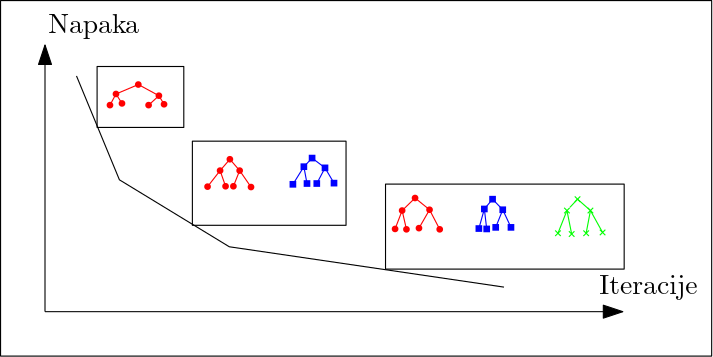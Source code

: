<?xml version="1.0"?>
<!DOCTYPE ipe SYSTEM "ipe.dtd">
<ipe version="70218" creator="Ipe 7.2.26">
<info created="D:20240112094314" modified="D:20240112102723"/>
<ipestyle name="basic">
<symbol name="arrow/arc(spx)">
<path stroke="sym-stroke" fill="sym-stroke" pen="sym-pen">
0 0 m
-1 0.333 l
-1 -0.333 l
h
</path>
</symbol>
<symbol name="arrow/farc(spx)">
<path stroke="sym-stroke" fill="white" pen="sym-pen">
0 0 m
-1 0.333 l
-1 -0.333 l
h
</path>
</symbol>
<symbol name="arrow/ptarc(spx)">
<path stroke="sym-stroke" fill="sym-stroke" pen="sym-pen">
0 0 m
-1 0.333 l
-0.8 0 l
-1 -0.333 l
h
</path>
</symbol>
<symbol name="arrow/fptarc(spx)">
<path stroke="sym-stroke" fill="white" pen="sym-pen">
0 0 m
-1 0.333 l
-0.8 0 l
-1 -0.333 l
h
</path>
</symbol>
<symbol name="mark/disk(sx)" transformations="translations">
<path fill="sym-stroke">
0.6 0 0 0.6 0 0 e
</path>
</symbol>
<symbol name="mark/circle(sx)" transformations="translations">
<path fill="sym-stroke">
0.6 0 0 0.6 0 0 e
0.4 0 0 0.4 0 0 e
</path>
</symbol>
<symbol name="mark/fdisk(sfx)" transformations="translations">
<group>
<path fill="sym-fill">
0.5 0 0 0.5 0 0 e
</path>
<path fill="sym-stroke" fillrule="eofill">
0.6 0 0 0.6 0 0 e
0.4 0 0 0.4 0 0 e
</path>
</group>
</symbol>
<symbol name="mark/box(sx)" transformations="translations">
<path fill="sym-stroke" fillrule="eofill">
-0.6 -0.6 m
0.6 -0.6 l
0.6 0.6 l
-0.6 0.6 l
h
-0.4 -0.4 m
0.4 -0.4 l
0.4 0.4 l
-0.4 0.4 l
h
</path>
</symbol>
<symbol name="mark/square(sx)" transformations="translations">
<path fill="sym-stroke">
-0.6 -0.6 m
0.6 -0.6 l
0.6 0.6 l
-0.6 0.6 l
h
</path>
</symbol>
<symbol name="mark/fsquare(sfx)" transformations="translations">
<group>
<path fill="sym-fill">
-0.5 -0.5 m
0.5 -0.5 l
0.5 0.5 l
-0.5 0.5 l
h
</path>
<path fill="sym-stroke" fillrule="eofill">
-0.6 -0.6 m
0.6 -0.6 l
0.6 0.6 l
-0.6 0.6 l
h
-0.4 -0.4 m
0.4 -0.4 l
0.4 0.4 l
-0.4 0.4 l
h
</path>
</group>
</symbol>
<symbol name="mark/cross(sx)" transformations="translations">
<group>
<path fill="sym-stroke">
-0.43 -0.57 m
0.57 0.43 l
0.43 0.57 l
-0.57 -0.43 l
h
</path>
<path fill="sym-stroke">
-0.43 0.57 m
0.57 -0.43 l
0.43 -0.57 l
-0.57 0.43 l
h
</path>
</group>
</symbol>
<symbol name="arrow/fnormal(spx)">
<path stroke="sym-stroke" fill="white" pen="sym-pen">
0 0 m
-1 0.333 l
-1 -0.333 l
h
</path>
</symbol>
<symbol name="arrow/pointed(spx)">
<path stroke="sym-stroke" fill="sym-stroke" pen="sym-pen">
0 0 m
-1 0.333 l
-0.8 0 l
-1 -0.333 l
h
</path>
</symbol>
<symbol name="arrow/fpointed(spx)">
<path stroke="sym-stroke" fill="white" pen="sym-pen">
0 0 m
-1 0.333 l
-0.8 0 l
-1 -0.333 l
h
</path>
</symbol>
<symbol name="arrow/linear(spx)">
<path stroke="sym-stroke" pen="sym-pen">
-1 0.333 m
0 0 l
-1 -0.333 l
</path>
</symbol>
<symbol name="arrow/fdouble(spx)">
<path stroke="sym-stroke" fill="white" pen="sym-pen">
0 0 m
-1 0.333 l
-1 -0.333 l
h
-1 0 m
-2 0.333 l
-2 -0.333 l
h
</path>
</symbol>
<symbol name="arrow/double(spx)">
<path stroke="sym-stroke" fill="sym-stroke" pen="sym-pen">
0 0 m
-1 0.333 l
-1 -0.333 l
h
-1 0 m
-2 0.333 l
-2 -0.333 l
h
</path>
</symbol>
<symbol name="arrow/mid-normal(spx)">
<path stroke="sym-stroke" fill="sym-stroke" pen="sym-pen">
0.5 0 m
-0.5 0.333 l
-0.5 -0.333 l
h
</path>
</symbol>
<symbol name="arrow/mid-fnormal(spx)">
<path stroke="sym-stroke" fill="white" pen="sym-pen">
0.5 0 m
-0.5 0.333 l
-0.5 -0.333 l
h
</path>
</symbol>
<symbol name="arrow/mid-pointed(spx)">
<path stroke="sym-stroke" fill="sym-stroke" pen="sym-pen">
0.5 0 m
-0.5 0.333 l
-0.3 0 l
-0.5 -0.333 l
h
</path>
</symbol>
<symbol name="arrow/mid-fpointed(spx)">
<path stroke="sym-stroke" fill="white" pen="sym-pen">
0.5 0 m
-0.5 0.333 l
-0.3 0 l
-0.5 -0.333 l
h
</path>
</symbol>
<symbol name="arrow/mid-double(spx)">
<path stroke="sym-stroke" fill="sym-stroke" pen="sym-pen">
1 0 m
0 0.333 l
0 -0.333 l
h
0 0 m
-1 0.333 l
-1 -0.333 l
h
</path>
</symbol>
<symbol name="arrow/mid-fdouble(spx)">
<path stroke="sym-stroke" fill="white" pen="sym-pen">
1 0 m
0 0.333 l
0 -0.333 l
h
0 0 m
-1 0.333 l
-1 -0.333 l
h
</path>
</symbol>
<anglesize name="22.5 deg" value="22.5"/>
<anglesize name="30 deg" value="30"/>
<anglesize name="45 deg" value="45"/>
<anglesize name="60 deg" value="60"/>
<anglesize name="90 deg" value="90"/>
<arrowsize name="large" value="10"/>
<arrowsize name="small" value="5"/>
<arrowsize name="tiny" value="3"/>
<color name="blue" value="0 0 1"/>
<color name="brown" value="0.647 0.165 0.165"/>
<color name="darkblue" value="0 0 0.545"/>
<color name="darkcyan" value="0 0.545 0.545"/>
<color name="darkgray" value="0.663"/>
<color name="darkgreen" value="0 0.392 0"/>
<color name="darkmagenta" value="0.545 0 0.545"/>
<color name="darkorange" value="1 0.549 0"/>
<color name="darkred" value="0.545 0 0"/>
<color name="gold" value="1 0.843 0"/>
<color name="gray" value="0.745"/>
<color name="green" value="0 1 0"/>
<color name="lightblue" value="0.678 0.847 0.902"/>
<color name="lightcyan" value="0.878 1 1"/>
<color name="lightgray" value="0.827"/>
<color name="lightgreen" value="0.565 0.933 0.565"/>
<color name="lightyellow" value="1 1 0.878"/>
<color name="navy" value="0 0 0.502"/>
<color name="orange" value="1 0.647 0"/>
<color name="pink" value="1 0.753 0.796"/>
<color name="purple" value="0.627 0.125 0.941"/>
<color name="red" value="1 0 0"/>
<color name="seagreen" value="0.18 0.545 0.341"/>
<color name="turquoise" value="0.251 0.878 0.816"/>
<color name="violet" value="0.933 0.51 0.933"/>
<color name="yellow" value="1 1 0"/>
<dashstyle name="dash dot dotted" value="[4 2 1 2 1 2] 0"/>
<dashstyle name="dash dotted" value="[4 2 1 2] 0"/>
<dashstyle name="dashed" value="[4] 0"/>
<dashstyle name="dotted" value="[1 3] 0"/>
<gridsize name="10 pts (~3.5 mm)" value="10"/>
<gridsize name="14 pts (~5 mm)" value="14"/>
<gridsize name="16 pts (~6 mm)" value="16"/>
<gridsize name="20 pts (~7 mm)" value="20"/>
<gridsize name="28 pts (~10 mm)" value="28"/>
<gridsize name="32 pts (~12 mm)" value="32"/>
<gridsize name="4 pts" value="4"/>
<gridsize name="56 pts (~20 mm)" value="56"/>
<gridsize name="8 pts (~3 mm)" value="8"/>
<opacity name="10%" value="0.1"/>
<opacity name="30%" value="0.3"/>
<opacity name="50%" value="0.5"/>
<opacity name="75%" value="0.75"/>
<pen name="fat" value="1.2"/>
<pen name="heavier" value="0.8"/>
<pen name="ultrafat" value="2"/>
<symbolsize name="large" value="5"/>
<symbolsize name="small" value="2"/>
<symbolsize name="tiny" value="1.1"/>
<textsize name="Huge" value="\Huge"/>
<textsize name="LARGE" value="\LARGE"/>
<textsize name="Large" value="\Large"/>
<textsize name="footnote" value="\footnotesize"/>
<textsize name="huge" value="\huge"/>
<textsize name="large" value="\large"/>
<textsize name="script" value="\scriptsize"/>
<textsize name="small" value="\small"/>
<textsize name="tiny" value="\tiny"/>
<textstyle name="center" begin="\begin{center}" end="\end{center}"/>
<textstyle name="item" begin="\begin{itemize}\item{}" end="\end{itemize}"/>
<textstyle name="itemize" begin="\begin{itemize}" end="\end{itemize}"/>
<tiling name="falling" angle="-60" step="4" width="1"/>
<tiling name="rising" angle="30" step="4" width="1"/>
</ipestyle>
<page>
<layer name="alpha"/>
<view layers="alpha" active="alpha"/>
<path layer="alpha" matrix="1 0 0 1 64 -64" stroke="black">
128 768 m
128 640 l
384 640 l
384 768 l
h
</path>
<path stroke="black" arrow="normal/normal">
208 592 m
208 688 l
</path>
<path stroke="black" arrow="normal/normal">
208 592 m
416 592 l
</path>
<text transformations="translations" pos="209.139 692.311" stroke="black" type="label" width="32.655" height="6.926" depth="1.93" valign="baseline">Napaka</text>
<text transformations="translations" pos="407.539 598.365" stroke="black" type="label" width="35.45" height="6.815" depth="1.93" valign="baseline">Iteracije</text>
<path stroke="black">
219.337 676.859 m
234.789 639.466 l
274.345 615.362 l
373.236 600.837 l
</path>
<path stroke="black">
226.754 680.259 m
226.754 658.317 l
257.966 658.317 l
257.966 680.259 l
h
</path>
<path stroke="black">
261.057 623.087 m
261.057 653.373 l
316.374 653.373 l
316.374 623.087 l
h
</path>
<path stroke="black">
330.589 607.327 m
330.589 637.921 l
416.501 637.921 l
416.501 607.327 l
h
</path>
<use name="mark/disk(sx)" pos="241.588 673.769" size="2" stroke="red"/>
<use name="mark/disk(sx)" pos="233.553 670.369" size="2" stroke="red"/>
<use name="mark/disk(sx)" pos="249.005 669.751" size="2" stroke="red"/>
<use name="mark/disk(sx)" pos="231.39 666.352" size="2" stroke="red"/>
<use name="mark/disk(sx)" pos="235.716 666.97" size="2" stroke="red"/>
<use name="mark/disk(sx)" pos="245.296 666.352" size="2" stroke="red"/>
<use name="mark/disk(sx)" pos="250.859 666.661" size="2" stroke="red"/>
<use name="mark/disk(sx)" pos="274.555 646.871" size="2" stroke="red"/>
<use name="mark/disk(sx)" pos="271.031 642.783" size="2" stroke="red"/>
<use name="mark/disk(sx)" pos="278.078 642.783" size="2" stroke="red"/>
<use name="mark/disk(sx)" pos="266.521 637.005" size="2" stroke="red"/>
<use name="mark/disk(sx)" pos="273.004 637.146" size="2" stroke="red"/>
<use name="mark/disk(sx)" pos="275.823 637.146" size="2" stroke="red"/>
<use name="mark/disk(sx)" pos="282.165 636.864" size="2" stroke="red"/>
<use name="mark/square(sx)" pos="304.152 647.293" size="2" stroke="blue"/>
<use name="mark/square(sx)" pos="301.192 644.193" size="2" stroke="blue"/>
<use name="mark/square(sx)" pos="308.803 643.77" size="2" stroke="blue"/>
<use name="mark/square(sx)" pos="297.246 637.85" size="2" stroke="blue"/>
<use name="mark/square(sx)" pos="302.32 638.132" size="2" stroke="blue"/>
<use name="mark/square(sx)" pos="305.843 638.132" size="2" stroke="blue"/>
<use name="mark/square(sx)" pos="312.045 638.273" size="2" stroke="blue"/>
<use name="mark/square(sx)" pos="369.126 632.495" size="2" stroke="blue"/>
<use name="mark/square(sx)" pos="366.166 628.971" size="2" stroke="blue"/>
<use name="mark/square(sx)" pos="372.79 628.689" size="2" stroke="blue"/>
<use name="mark/square(sx)" pos="364.193 621.924" size="2" stroke="blue"/>
<use name="mark/square(sx)" pos="367.012 621.783" size="2" stroke="blue"/>
<use name="mark/square(sx)" pos="370.253 622.347" size="2" stroke="blue"/>
<use name="mark/square(sx)" pos="375.75 622.347" size="2" stroke="blue"/>
<use name="mark/disk(sx)" pos="341.22 632.917" size="2" stroke="red"/>
<use name="mark/disk(sx)" pos="336.568 628.407" size="2" stroke="red"/>
<use name="mark/disk(sx)" pos="346.434 628.689" size="2" stroke="red"/>
<use name="mark/disk(sx)" pos="334.032 621.783" size="2" stroke="red"/>
<use name="mark/disk(sx)" pos="338.119 621.642" size="2" stroke="red"/>
<use name="mark/disk(sx)" pos="342.629 622.065" size="2" stroke="red"/>
<use name="mark/disk(sx)" pos="350.099 621.642" size="2" stroke="red"/>
<use name="mark/cross(sx)" pos="399.71 632.495" size="2" stroke="green"/>
<use name="mark/cross(sx)" pos="395.904 628.407" size="2" stroke="green"/>
<use name="mark/cross(sx)" pos="404.361 628.407" size="2" stroke="green"/>
<use name="mark/cross(sx)" pos="392.663 620.233" size="2" stroke="green"/>
<use name="mark/cross(sx)" pos="397.596 619.951" size="2" stroke="green"/>
<use name="mark/cross(sx)" pos="402.811 620.233" size="2" stroke="green"/>
<use name="mark/cross(sx)" pos="408.73 620.515" size="2" stroke="green"/>
<path stroke="green" dash="dashed">
399.71 632.495 m
395.904 628.407 l
</path>
<path stroke="green">
395.904 628.407 m
392.663 620.233 l
</path>
<path stroke="green">
397.596 619.951 m
395.904 628.407 l
</path>
<path stroke="green">
404.361 628.407 m
402.811 620.233 l
</path>
<path stroke="green">
408.73 620.515 m
404.361 628.407 l
</path>
<path stroke="green">
404.361 628.407 m
399.71 632.495 l
</path>
<path stroke="blue">
369.126 632.495 m
366.166 628.971 l
</path>
<path stroke="blue">
364.193 621.924 m
366.166 628.971 l
</path>
<path stroke="blue">
366.166 628.971 m
367.012 621.783 l
</path>
<path stroke="blue">
370.253 622.347 m
372.79 628.689 l
</path>
<path stroke="blue">
372.79 628.689 m
375.75 622.347 l
</path>
<path stroke="blue">
372.79 628.689 m
369.126 632.495 l
</path>
<path stroke="blue">
304.152 647.293 m
301.192 644.193 l
</path>
<path stroke="blue">
301.192 644.193 m
297.246 637.85 l
</path>
<path stroke="blue">
302.32 638.132 m
301.192 644.193 l
</path>
<path stroke="blue">
305.843 638.132 m
308.803 643.77 l
</path>
<path stroke="blue">
308.803 643.77 m
304.152 647.293 l
</path>
<path stroke="blue">
308.803 643.77 m
312.045 638.273 l
</path>
<path stroke="red">
341.22 632.917 m
336.568 628.407 l
</path>
<path stroke="red">
334.032 621.783 m
336.568 628.407 l
</path>
<path stroke="red">
336.568 628.407 m
338.119 621.642 l
</path>
<path stroke="red">
342.629 622.065 m
346.434 628.689 l
</path>
<path stroke="red">
346.434 628.689 m
350.099 621.642 l
</path>
<path stroke="red">
346.434 628.689 m
341.22 632.917 l
</path>
<path stroke="red">
266.521 637.005 m
271.031 642.783 l
273.004 637.146 l
</path>
<path stroke="red">
275.823 637.146 m
278.078 642.783 l
282.165 636.864 l
</path>
<path stroke="red">
278.078 642.783 m
274.555 646.871 l
271.031 642.783 l
</path>
<path stroke="red">
241.588 673.769 m
233.553 670.369 l
231.39 666.352 l
</path>
<path stroke="red">
235.716 666.97 m
233.553 670.369 l
</path>
<path stroke="red">
245.296 666.352 m
249.005 669.751 l
250.859 666.661 l
</path>
<path stroke="red">
249.005 669.751 m
241.588 673.769 l
</path>
</page>
</ipe>
